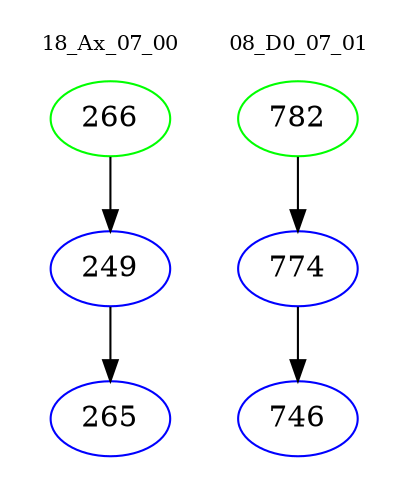 digraph{
subgraph cluster_0 {
color = white
label = "18_Ax_07_00";
fontsize=10;
T0_266 [label="266", color="green"]
T0_266 -> T0_249 [color="black"]
T0_249 [label="249", color="blue"]
T0_249 -> T0_265 [color="black"]
T0_265 [label="265", color="blue"]
}
subgraph cluster_1 {
color = white
label = "08_D0_07_01";
fontsize=10;
T1_782 [label="782", color="green"]
T1_782 -> T1_774 [color="black"]
T1_774 [label="774", color="blue"]
T1_774 -> T1_746 [color="black"]
T1_746 [label="746", color="blue"]
}
}
